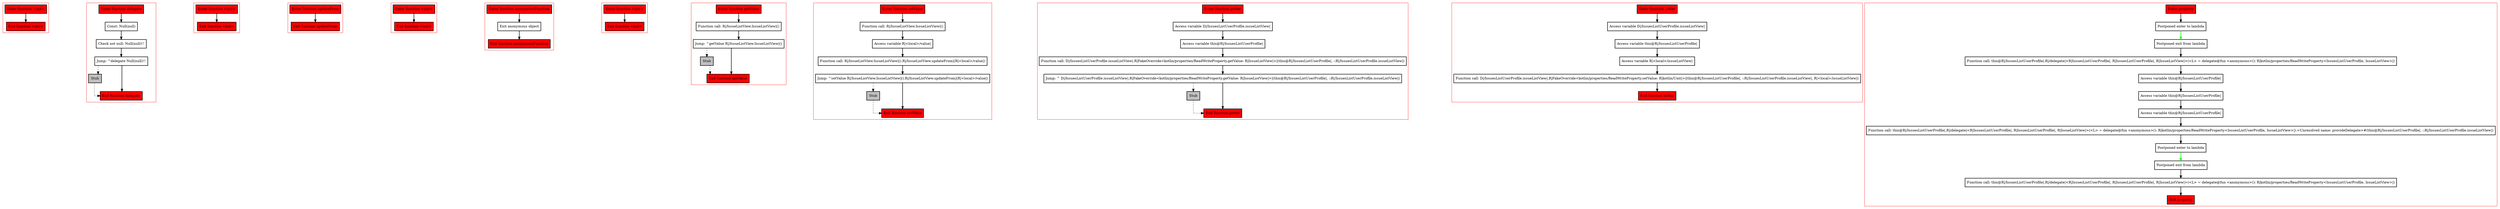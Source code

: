 digraph delegateWithAnonymousObject_kt {
    graph [splines=ortho nodesep=3]
    node [shape=box penwidth=2]
    edge [penwidth=2]

    subgraph cluster_0 {
        color=red
        0 [label="Enter function <init>" style="filled" fillcolor=red];
        1 [label="Exit function <init>" style="filled" fillcolor=red];
    }

    0 -> {1};

    subgraph cluster_1 {
        color=red
        2 [label="Enter function delegate" style="filled" fillcolor=red];
        3 [label="Const: Null(null)"];
        4 [label="Check not null: Null(null)!!"];
        5 [label="Jump: ^delegate Null(null)!!"];
        6 [label="Stub" style="filled" fillcolor=gray];
        7 [label="Exit function delegate" style="filled" fillcolor=red];
    }

    2 -> {3};
    3 -> {4};
    4 -> {5};
    5 -> {7};
    5 -> {6} [style=dotted];
    6 -> {7} [style=dotted];

    subgraph cluster_2 {
        color=red
        8 [label="Enter function <init>" style="filled" fillcolor=red];
        9 [label="Exit function <init>" style="filled" fillcolor=red];
    }

    8 -> {9};

    subgraph cluster_3 {
        color=red
        10 [label="Enter function updateFrom" style="filled" fillcolor=red];
        11 [label="Exit function updateFrom" style="filled" fillcolor=red];
    }

    10 -> {11};

    subgraph cluster_4 {
        color=red
        12 [label="Enter function <init>" style="filled" fillcolor=red];
        13 [label="Exit function <init>" style="filled" fillcolor=red];
    }

    12 -> {13};

    subgraph cluster_5 {
        color=red
        14 [label="Enter function anonymousFunction" style="filled" fillcolor=red];
        15 [label="Exit anonymous object"];
        16 [label="Exit function anonymousFunction" style="filled" fillcolor=red];
    }

    14 -> {15};
    15 -> {16};

    subgraph cluster_6 {
        color=red
        17 [label="Enter function <init>" style="filled" fillcolor=red];
        18 [label="Exit function <init>" style="filled" fillcolor=red];
    }

    17 -> {18};

    subgraph cluster_7 {
        color=red
        19 [label="Enter function getValue" style="filled" fillcolor=red];
        20 [label="Function call: R|/IssueListView.IssueListView|()"];
        21 [label="Jump: ^getValue R|/IssueListView.IssueListView|()"];
        22 [label="Stub" style="filled" fillcolor=gray];
        23 [label="Exit function getValue" style="filled" fillcolor=red];
    }

    19 -> {20};
    20 -> {21};
    21 -> {23};
    21 -> {22} [style=dotted];
    22 -> {23} [style=dotted];

    subgraph cluster_8 {
        color=red
        24 [label="Enter function setValue" style="filled" fillcolor=red];
        25 [label="Function call: R|/IssueListView.IssueListView|()"];
        26 [label="Access variable R|<local>/value|"];
        27 [label="Function call: R|/IssueListView.IssueListView|().R|/IssueListView.updateFrom|(R|<local>/value|)"];
        28 [label="Jump: ^setValue R|/IssueListView.IssueListView|().R|/IssueListView.updateFrom|(R|<local>/value|)"];
        29 [label="Stub" style="filled" fillcolor=gray];
        30 [label="Exit function setValue" style="filled" fillcolor=red];
    }

    24 -> {25};
    25 -> {26};
    26 -> {27};
    27 -> {28};
    28 -> {30};
    28 -> {29} [style=dotted];
    29 -> {30} [style=dotted];

    subgraph cluster_9 {
        color=red
        31 [label="Enter function getter" style="filled" fillcolor=red];
        32 [label="Access variable D|/IssuesListUserProfile.issueListView|"];
        33 [label="Access variable this@R|/IssuesListUserProfile|"];
        34 [label="Function call: D|/IssuesListUserProfile.issueListView|.R|FakeOverride<kotlin/properties/ReadWriteProperty.getValue: R|IssueListView|>|(this@R|/IssuesListUserProfile|, ::R|/IssuesListUserProfile.issueListView|)"];
        35 [label="Jump: ^ D|/IssuesListUserProfile.issueListView|.R|FakeOverride<kotlin/properties/ReadWriteProperty.getValue: R|IssueListView|>|(this@R|/IssuesListUserProfile|, ::R|/IssuesListUserProfile.issueListView|)"];
        36 [label="Stub" style="filled" fillcolor=gray];
        37 [label="Exit function getter" style="filled" fillcolor=red];
    }

    31 -> {32};
    32 -> {33};
    33 -> {34};
    34 -> {35};
    35 -> {37};
    35 -> {36} [style=dotted];
    36 -> {37} [style=dotted];

    subgraph cluster_10 {
        color=red
        38 [label="Enter function setter" style="filled" fillcolor=red];
        39 [label="Access variable D|/IssuesListUserProfile.issueListView|"];
        40 [label="Access variable this@R|/IssuesListUserProfile|"];
        41 [label="Access variable R|<local>/issueListView|"];
        42 [label="Function call: D|/IssuesListUserProfile.issueListView|.R|FakeOverride<kotlin/properties/ReadWriteProperty.setValue: R|kotlin/Unit|>|(this@R|/IssuesListUserProfile|, ::R|/IssuesListUserProfile.issueListView|, R|<local>/issueListView|)"];
        43 [label="Exit function setter" style="filled" fillcolor=red];
    }

    38 -> {39};
    39 -> {40};
    40 -> {41};
    41 -> {42};
    42 -> {43};

    subgraph cluster_11 {
        color=red
        44 [label="Enter property" style="filled" fillcolor=red];
        45 [label="Postponed enter to lambda"];
        46 [label="Postponed exit from lambda"];
        47 [label="Function call: this@R|/IssuesListUserProfile|.R|/delegate|<R|IssuesListUserProfile|, R|IssuesListUserProfile|, R|IssueListView|>(<L> = delegate@fun <anonymous>(): R|kotlin/properties/ReadWriteProperty<IssuesListUserProfile, IssueListView>|)"];
        48 [label="Access variable this@R|/IssuesListUserProfile|"];
        49 [label="Access variable this@R|/IssuesListUserProfile|"];
        50 [label="Access variable this@R|/IssuesListUserProfile|"];
        51 [label="Function call: this@R|/IssuesListUserProfile|.R|/delegate|<R|IssuesListUserProfile|, R|IssuesListUserProfile|, R|IssueListView|>(<L> = delegate@fun <anonymous>(): R|kotlin/properties/ReadWriteProperty<IssuesListUserProfile, IssueListView>|).<Unresolved name: provideDelegate>#(this@R|/IssuesListUserProfile|, ::R|/IssuesListUserProfile.issueListView|)"];
        52 [label="Postponed enter to lambda"];
        53 [label="Postponed exit from lambda"];
        54 [label="Function call: this@R|/IssuesListUserProfile|.R|/delegate|<R|IssuesListUserProfile|, R|IssuesListUserProfile|, R|IssueListView|>(<L> = delegate@fun <anonymous>(): R|kotlin/properties/ReadWriteProperty<IssuesListUserProfile, IssueListView>|)"];
        55 [label="Exit property" style="filled" fillcolor=red];
    }

    44 -> {45};
    45 -> {46 46} [color=green];
    46 -> {47};
    47 -> {48};
    48 -> {49};
    49 -> {50};
    50 -> {51};
    51 -> {52};
    52 -> {53 53} [color=green];
    53 -> {54};
    54 -> {55};

}

